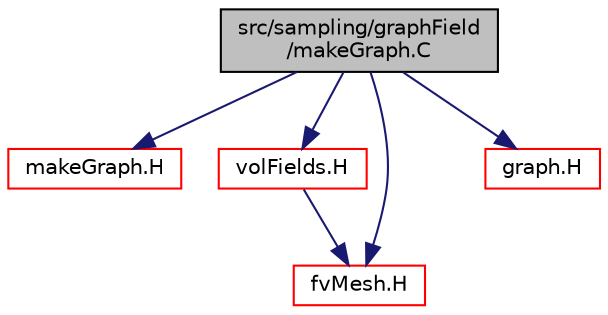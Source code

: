 digraph "src/sampling/graphField/makeGraph.C"
{
  bgcolor="transparent";
  edge [fontname="Helvetica",fontsize="10",labelfontname="Helvetica",labelfontsize="10"];
  node [fontname="Helvetica",fontsize="10",shape=record];
  Node0 [label="src/sampling/graphField\l/makeGraph.C",height=0.2,width=0.4,color="black", fillcolor="grey75", style="filled", fontcolor="black"];
  Node0 -> Node1 [color="midnightblue",fontsize="10",style="solid",fontname="Helvetica"];
  Node1 [label="makeGraph.H",height=0.2,width=0.4,color="red",URL="$a14858.html"];
  Node0 -> Node75 [color="midnightblue",fontsize="10",style="solid",fontname="Helvetica"];
  Node75 [label="volFields.H",height=0.2,width=0.4,color="red",URL="$a02912.html"];
  Node75 -> Node188 [color="midnightblue",fontsize="10",style="solid",fontname="Helvetica"];
  Node188 [label="fvMesh.H",height=0.2,width=0.4,color="red",URL="$a03719.html"];
  Node0 -> Node188 [color="midnightblue",fontsize="10",style="solid",fontname="Helvetica"];
  Node0 -> Node317 [color="midnightblue",fontsize="10",style="solid",fontname="Helvetica"];
  Node317 [label="graph.H",height=0.2,width=0.4,color="red",URL="$a11030.html"];
}
